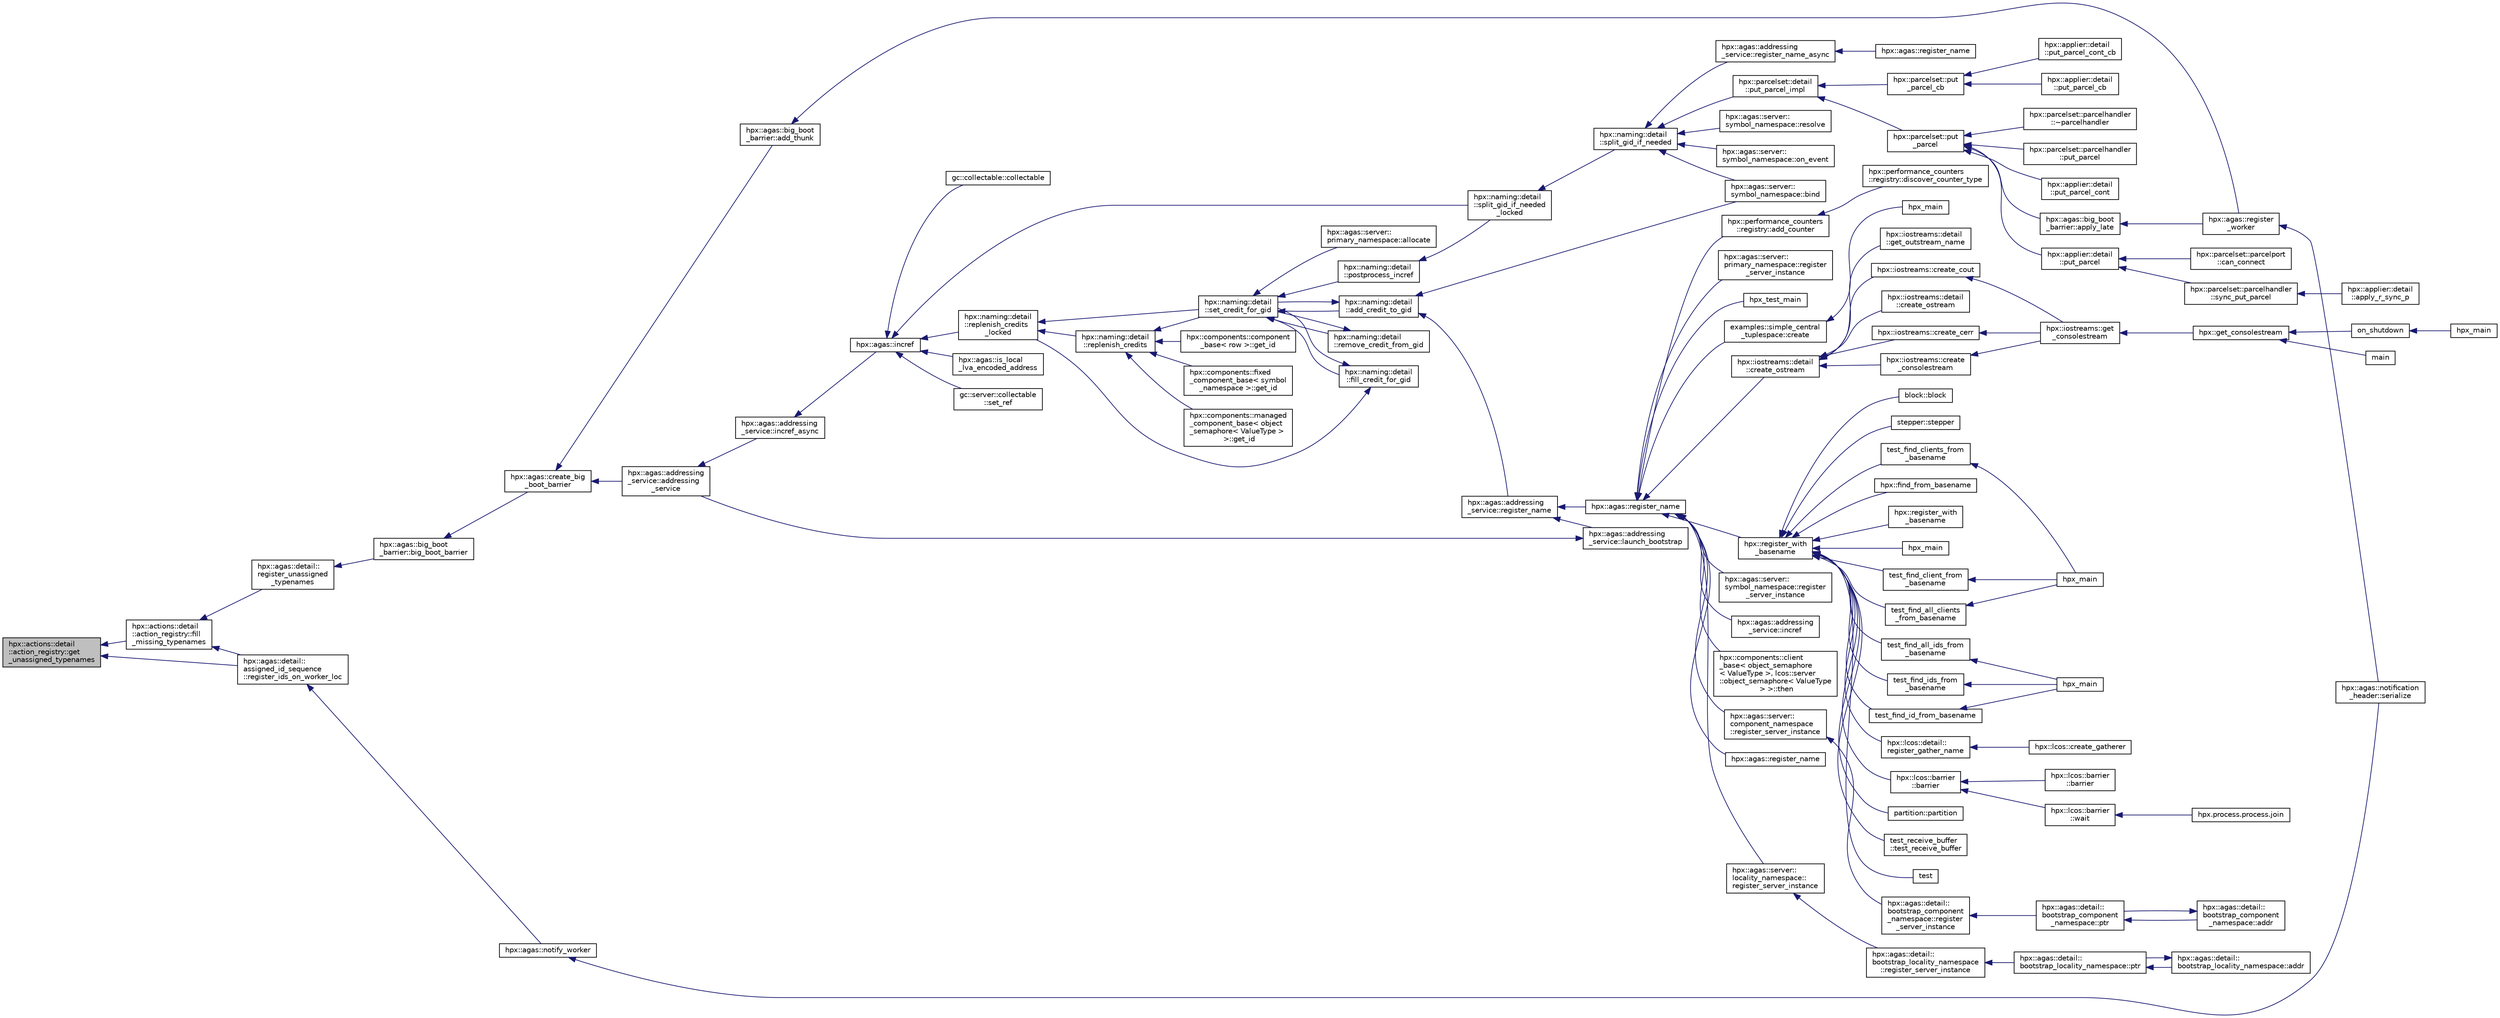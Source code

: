 digraph "hpx::actions::detail::action_registry::get_unassigned_typenames"
{
  edge [fontname="Helvetica",fontsize="10",labelfontname="Helvetica",labelfontsize="10"];
  node [fontname="Helvetica",fontsize="10",shape=record];
  rankdir="LR";
  Node239 [label="hpx::actions::detail\l::action_registry::get\l_unassigned_typenames",height=0.2,width=0.4,color="black", fillcolor="grey75", style="filled", fontcolor="black"];
  Node239 -> Node240 [dir="back",color="midnightblue",fontsize="10",style="solid",fontname="Helvetica"];
  Node240 [label="hpx::actions::detail\l::action_registry::fill\l_missing_typenames",height=0.2,width=0.4,color="black", fillcolor="white", style="filled",URL="$d6/d07/structhpx_1_1actions_1_1detail_1_1action__registry.html#ad0b2659af6636d76d4b39d64eac81e3c"];
  Node240 -> Node241 [dir="back",color="midnightblue",fontsize="10",style="solid",fontname="Helvetica"];
  Node241 [label="hpx::agas::detail::\lregister_unassigned\l_typenames",height=0.2,width=0.4,color="black", fillcolor="white", style="filled",URL="$dd/dd0/namespacehpx_1_1agas_1_1detail.html#a69a4d9fbe321b26f2eeeacaae98c05bb"];
  Node241 -> Node242 [dir="back",color="midnightblue",fontsize="10",style="solid",fontname="Helvetica"];
  Node242 [label="hpx::agas::big_boot\l_barrier::big_boot_barrier",height=0.2,width=0.4,color="black", fillcolor="white", style="filled",URL="$d8/db6/structhpx_1_1agas_1_1big__boot__barrier.html#ab00f39b77e1ae054dddeab796ac49a07"];
  Node242 -> Node243 [dir="back",color="midnightblue",fontsize="10",style="solid",fontname="Helvetica"];
  Node243 [label="hpx::agas::create_big\l_boot_barrier",height=0.2,width=0.4,color="black", fillcolor="white", style="filled",URL="$dc/d54/namespacehpx_1_1agas.html#a272f64deb448ea9613501a5b3458a57f"];
  Node243 -> Node244 [dir="back",color="midnightblue",fontsize="10",style="solid",fontname="Helvetica"];
  Node244 [label="hpx::agas::addressing\l_service::addressing\l_service",height=0.2,width=0.4,color="black", fillcolor="white", style="filled",URL="$db/d58/structhpx_1_1agas_1_1addressing__service.html#a4cd885b12c530009f44f7372c197d54f"];
  Node244 -> Node245 [dir="back",color="midnightblue",fontsize="10",style="solid",fontname="Helvetica"];
  Node245 [label="hpx::agas::addressing\l_service::incref_async",height=0.2,width=0.4,color="black", fillcolor="white", style="filled",URL="$db/d58/structhpx_1_1agas_1_1addressing__service.html#adae9df2634cf648f129f203c3678c1c1",tooltip="Increment the global reference count for the given id. "];
  Node245 -> Node246 [dir="back",color="midnightblue",fontsize="10",style="solid",fontname="Helvetica"];
  Node246 [label="hpx::agas::incref",height=0.2,width=0.4,color="black", fillcolor="white", style="filled",URL="$dc/d54/namespacehpx_1_1agas.html#aad81d2ea721c1a5692e243ef07bf164f"];
  Node246 -> Node247 [dir="back",color="midnightblue",fontsize="10",style="solid",fontname="Helvetica"];
  Node247 [label="hpx::agas::is_local\l_lva_encoded_address",height=0.2,width=0.4,color="black", fillcolor="white", style="filled",URL="$dc/d54/namespacehpx_1_1agas.html#abb5e5584ed3b536ace8e3f58415e24c2"];
  Node246 -> Node248 [dir="back",color="midnightblue",fontsize="10",style="solid",fontname="Helvetica"];
  Node248 [label="gc::server::collectable\l::set_ref",height=0.2,width=0.4,color="black", fillcolor="white", style="filled",URL="$da/d76/structgc_1_1server_1_1collectable.html#a8e123e39f5a85da593dc15b5f872748d"];
  Node246 -> Node249 [dir="back",color="midnightblue",fontsize="10",style="solid",fontname="Helvetica"];
  Node249 [label="gc::collectable::collectable",height=0.2,width=0.4,color="black", fillcolor="white", style="filled",URL="$da/d23/structgc_1_1collectable.html#a9ac791be34891330ff8192ac2ef68c7c"];
  Node246 -> Node250 [dir="back",color="midnightblue",fontsize="10",style="solid",fontname="Helvetica"];
  Node250 [label="hpx::naming::detail\l::split_gid_if_needed\l_locked",height=0.2,width=0.4,color="black", fillcolor="white", style="filled",URL="$d5/d18/namespacehpx_1_1naming_1_1detail.html#a8a41d874bb719f702a76d483293d9d56"];
  Node250 -> Node251 [dir="back",color="midnightblue",fontsize="10",style="solid",fontname="Helvetica"];
  Node251 [label="hpx::naming::detail\l::split_gid_if_needed",height=0.2,width=0.4,color="black", fillcolor="white", style="filled",URL="$d5/d18/namespacehpx_1_1naming_1_1detail.html#a106949fcb9087fb6bdca67d048d6568f"];
  Node251 -> Node252 [dir="back",color="midnightblue",fontsize="10",style="solid",fontname="Helvetica"];
  Node252 [label="hpx::agas::addressing\l_service::register_name_async",height=0.2,width=0.4,color="black", fillcolor="white", style="filled",URL="$db/d58/structhpx_1_1agas_1_1addressing__service.html#adfd0ce835927a3c0396b6fc9e9fbb3cf"];
  Node252 -> Node253 [dir="back",color="midnightblue",fontsize="10",style="solid",fontname="Helvetica"];
  Node253 [label="hpx::agas::register_name",height=0.2,width=0.4,color="black", fillcolor="white", style="filled",URL="$dc/d54/namespacehpx_1_1agas.html#adc43905ef74ad9948375f3948b64fc2f"];
  Node251 -> Node254 [dir="back",color="midnightblue",fontsize="10",style="solid",fontname="Helvetica"];
  Node254 [label="hpx::parcelset::detail\l::put_parcel_impl",height=0.2,width=0.4,color="black", fillcolor="white", style="filled",URL="$dc/d4e/namespacehpx_1_1parcelset_1_1detail.html#a0dfe29365976960c7f5db6388e8ce603"];
  Node254 -> Node255 [dir="back",color="midnightblue",fontsize="10",style="solid",fontname="Helvetica"];
  Node255 [label="hpx::parcelset::put\l_parcel",height=0.2,width=0.4,color="black", fillcolor="white", style="filled",URL="$d4/d41/namespacehpx_1_1parcelset.html#a53a9f5c6cf260dc8d06d194c96182b65"];
  Node255 -> Node256 [dir="back",color="midnightblue",fontsize="10",style="solid",fontname="Helvetica"];
  Node256 [label="hpx::applier::detail\l::put_parcel",height=0.2,width=0.4,color="black", fillcolor="white", style="filled",URL="$d1/d2a/namespacehpx_1_1applier_1_1detail.html#a4d568b8071bb894a09fabfba232c2663"];
  Node256 -> Node257 [dir="back",color="midnightblue",fontsize="10",style="solid",fontname="Helvetica"];
  Node257 [label="hpx::parcelset::parcelhandler\l::sync_put_parcel",height=0.2,width=0.4,color="black", fillcolor="white", style="filled",URL="$d4/d2f/classhpx_1_1parcelset_1_1parcelhandler.html#ad478f8b244ec822fcbcb84aa67b17497"];
  Node257 -> Node258 [dir="back",color="midnightblue",fontsize="10",style="solid",fontname="Helvetica"];
  Node258 [label="hpx::applier::detail\l::apply_r_sync_p",height=0.2,width=0.4,color="black", fillcolor="white", style="filled",URL="$d1/d2a/namespacehpx_1_1applier_1_1detail.html#ab69485311adeb590afa621a4b4be595d"];
  Node256 -> Node259 [dir="back",color="midnightblue",fontsize="10",style="solid",fontname="Helvetica"];
  Node259 [label="hpx::parcelset::parcelport\l::can_connect",height=0.2,width=0.4,color="black", fillcolor="white", style="filled",URL="$d9/d67/classhpx_1_1parcelset_1_1parcelport.html#a68bd6750625124e4de6309e74283a767"];
  Node255 -> Node260 [dir="back",color="midnightblue",fontsize="10",style="solid",fontname="Helvetica"];
  Node260 [label="hpx::applier::detail\l::put_parcel_cont",height=0.2,width=0.4,color="black", fillcolor="white", style="filled",URL="$d1/d2a/namespacehpx_1_1applier_1_1detail.html#aa5119ce6a8f642d2bacf23dc42ade0f9"];
  Node255 -> Node261 [dir="back",color="midnightblue",fontsize="10",style="solid",fontname="Helvetica"];
  Node261 [label="hpx::agas::big_boot\l_barrier::apply_late",height=0.2,width=0.4,color="black", fillcolor="white", style="filled",URL="$d8/db6/structhpx_1_1agas_1_1big__boot__barrier.html#a9148a04a25bea5a37d77b3ff20e1ebfb"];
  Node261 -> Node262 [dir="back",color="midnightblue",fontsize="10",style="solid",fontname="Helvetica"];
  Node262 [label="hpx::agas::register\l_worker",height=0.2,width=0.4,color="black", fillcolor="white", style="filled",URL="$dc/d54/namespacehpx_1_1agas.html#a3c98dc053a97fca0f3f3b5719d9f8336"];
  Node262 -> Node263 [dir="back",color="midnightblue",fontsize="10",style="solid",fontname="Helvetica"];
  Node263 [label="hpx::agas::notification\l_header::serialize",height=0.2,width=0.4,color="black", fillcolor="white", style="filled",URL="$de/dae/structhpx_1_1agas_1_1notification__header.html#aa028cf0e80baf9259523c340c4568634"];
  Node255 -> Node264 [dir="back",color="midnightblue",fontsize="10",style="solid",fontname="Helvetica"];
  Node264 [label="hpx::parcelset::parcelhandler\l::~parcelhandler",height=0.2,width=0.4,color="black", fillcolor="white", style="filled",URL="$d4/d2f/classhpx_1_1parcelset_1_1parcelhandler.html#a938c1c4259b1be845dc0197465969a17"];
  Node255 -> Node265 [dir="back",color="midnightblue",fontsize="10",style="solid",fontname="Helvetica"];
  Node265 [label="hpx::parcelset::parcelhandler\l::put_parcel",height=0.2,width=0.4,color="black", fillcolor="white", style="filled",URL="$d4/d2f/classhpx_1_1parcelset_1_1parcelhandler.html#aad45344f98c3f15456325c7270ae5ade"];
  Node254 -> Node266 [dir="back",color="midnightblue",fontsize="10",style="solid",fontname="Helvetica"];
  Node266 [label="hpx::parcelset::put\l_parcel_cb",height=0.2,width=0.4,color="black", fillcolor="white", style="filled",URL="$d4/d41/namespacehpx_1_1parcelset.html#a44a60f48094a44cbb7f52b7807dc56ff"];
  Node266 -> Node267 [dir="back",color="midnightblue",fontsize="10",style="solid",fontname="Helvetica"];
  Node267 [label="hpx::applier::detail\l::put_parcel_cb",height=0.2,width=0.4,color="black", fillcolor="white", style="filled",URL="$d1/d2a/namespacehpx_1_1applier_1_1detail.html#a96b7471f7a59fa4d3d298e562507c339"];
  Node266 -> Node268 [dir="back",color="midnightblue",fontsize="10",style="solid",fontname="Helvetica"];
  Node268 [label="hpx::applier::detail\l::put_parcel_cont_cb",height=0.2,width=0.4,color="black", fillcolor="white", style="filled",URL="$d1/d2a/namespacehpx_1_1applier_1_1detail.html#acb5d7569cd53998c51e4b48f09d62e83"];
  Node251 -> Node269 [dir="back",color="midnightblue",fontsize="10",style="solid",fontname="Helvetica"];
  Node269 [label="hpx::agas::server::\lsymbol_namespace::bind",height=0.2,width=0.4,color="black", fillcolor="white", style="filled",URL="$dc/da6/structhpx_1_1agas_1_1server_1_1symbol__namespace.html#a229ead0876ac8c5754793a2ca68de559"];
  Node251 -> Node270 [dir="back",color="midnightblue",fontsize="10",style="solid",fontname="Helvetica"];
  Node270 [label="hpx::agas::server::\lsymbol_namespace::resolve",height=0.2,width=0.4,color="black", fillcolor="white", style="filled",URL="$dc/da6/structhpx_1_1agas_1_1server_1_1symbol__namespace.html#aec3fc24e40dc96142eb77537945e92d5"];
  Node251 -> Node271 [dir="back",color="midnightblue",fontsize="10",style="solid",fontname="Helvetica"];
  Node271 [label="hpx::agas::server::\lsymbol_namespace::on_event",height=0.2,width=0.4,color="black", fillcolor="white", style="filled",URL="$dc/da6/structhpx_1_1agas_1_1server_1_1symbol__namespace.html#abbfcf18e8d40612e4fa618a39a2fc492"];
  Node246 -> Node272 [dir="back",color="midnightblue",fontsize="10",style="solid",fontname="Helvetica"];
  Node272 [label="hpx::naming::detail\l::replenish_credits\l_locked",height=0.2,width=0.4,color="black", fillcolor="white", style="filled",URL="$d5/d18/namespacehpx_1_1naming_1_1detail.html#a011ed4fa9a2f4d4319adc54943fa03d6"];
  Node272 -> Node273 [dir="back",color="midnightblue",fontsize="10",style="solid",fontname="Helvetica"];
  Node273 [label="hpx::naming::detail\l::replenish_credits",height=0.2,width=0.4,color="black", fillcolor="white", style="filled",URL="$d5/d18/namespacehpx_1_1naming_1_1detail.html#aab806d937bd01894af129d3d3cbb22f4"];
  Node273 -> Node274 [dir="back",color="midnightblue",fontsize="10",style="solid",fontname="Helvetica"];
  Node274 [label="hpx::components::component\l_base\< row \>::get_id",height=0.2,width=0.4,color="black", fillcolor="white", style="filled",URL="$d2/de6/classhpx_1_1components_1_1component__base.html#a4c8fd93514039bdf01c48d66d82b19cd"];
  Node273 -> Node275 [dir="back",color="midnightblue",fontsize="10",style="solid",fontname="Helvetica"];
  Node275 [label="hpx::components::fixed\l_component_base\< symbol\l_namespace \>::get_id",height=0.2,width=0.4,color="black", fillcolor="white", style="filled",URL="$df/dfd/classhpx_1_1components_1_1fixed__component__base.html#a3066d2c2779a65cd20ce98b87e4dd4c2"];
  Node273 -> Node276 [dir="back",color="midnightblue",fontsize="10",style="solid",fontname="Helvetica"];
  Node276 [label="hpx::components::managed\l_component_base\< object\l_semaphore\< ValueType \>\l \>::get_id",height=0.2,width=0.4,color="black", fillcolor="white", style="filled",URL="$d1/d7b/classhpx_1_1components_1_1managed__component__base.html#ac026850ad861e1da5393943cf5751708"];
  Node273 -> Node277 [dir="back",color="midnightblue",fontsize="10",style="solid",fontname="Helvetica"];
  Node277 [label="hpx::naming::detail\l::set_credit_for_gid",height=0.2,width=0.4,color="black", fillcolor="white", style="filled",URL="$d5/d18/namespacehpx_1_1naming_1_1detail.html#a87703193ff814a4e1c912e98e655ec51"];
  Node277 -> Node278 [dir="back",color="midnightblue",fontsize="10",style="solid",fontname="Helvetica"];
  Node278 [label="hpx::naming::detail\l::postprocess_incref",height=0.2,width=0.4,color="black", fillcolor="white", style="filled",URL="$d5/d18/namespacehpx_1_1naming_1_1detail.html#a9d2708b2b1a4087d64195137b077ef1d"];
  Node278 -> Node250 [dir="back",color="midnightblue",fontsize="10",style="solid",fontname="Helvetica"];
  Node277 -> Node279 [dir="back",color="midnightblue",fontsize="10",style="solid",fontname="Helvetica"];
  Node279 [label="hpx::naming::detail\l::add_credit_to_gid",height=0.2,width=0.4,color="black", fillcolor="white", style="filled",URL="$d5/d18/namespacehpx_1_1naming_1_1detail.html#ab13848a91587535a393be4def980e832"];
  Node279 -> Node280 [dir="back",color="midnightblue",fontsize="10",style="solid",fontname="Helvetica"];
  Node280 [label="hpx::agas::addressing\l_service::register_name",height=0.2,width=0.4,color="black", fillcolor="white", style="filled",URL="$db/d58/structhpx_1_1agas_1_1addressing__service.html#a5929d7fd681a5ed692bfbeaa503fc32d",tooltip="Register a global name with a global address (id) "];
  Node280 -> Node281 [dir="back",color="midnightblue",fontsize="10",style="solid",fontname="Helvetica"];
  Node281 [label="hpx::agas::addressing\l_service::launch_bootstrap",height=0.2,width=0.4,color="black", fillcolor="white", style="filled",URL="$db/d58/structhpx_1_1agas_1_1addressing__service.html#a664380be3597d3ca31677b2ae5800e76"];
  Node281 -> Node244 [dir="back",color="midnightblue",fontsize="10",style="solid",fontname="Helvetica"];
  Node280 -> Node282 [dir="back",color="midnightblue",fontsize="10",style="solid",fontname="Helvetica"];
  Node282 [label="hpx::agas::register_name",height=0.2,width=0.4,color="black", fillcolor="white", style="filled",URL="$dc/d54/namespacehpx_1_1agas.html#a3812793adbf5e7d8c6b468595ac0823f"];
  Node282 -> Node283 [dir="back",color="midnightblue",fontsize="10",style="solid",fontname="Helvetica"];
  Node283 [label="hpx::register_with\l_basename",height=0.2,width=0.4,color="black", fillcolor="white", style="filled",URL="$d8/d83/namespacehpx.html#acf88178dc8c98cb0d7396325b3ccffdd",tooltip="Register the given id using the given base name. "];
  Node283 -> Node284 [dir="back",color="midnightblue",fontsize="10",style="solid",fontname="Helvetica"];
  Node284 [label="stepper::stepper",height=0.2,width=0.4,color="black", fillcolor="white", style="filled",URL="$d0/da6/structstepper.html#a3d3b661e2502d80c80775c190f5585e2"];
  Node283 -> Node285 [dir="back",color="midnightblue",fontsize="10",style="solid",fontname="Helvetica"];
  Node285 [label="hpx::lcos::barrier\l::barrier",height=0.2,width=0.4,color="black", fillcolor="white", style="filled",URL="$d9/dab/classhpx_1_1lcos_1_1barrier.html#ae8e5bad1b2828970404b5d280137d579"];
  Node285 -> Node286 [dir="back",color="midnightblue",fontsize="10",style="solid",fontname="Helvetica"];
  Node286 [label="hpx::lcos::barrier\l::barrier",height=0.2,width=0.4,color="black", fillcolor="white", style="filled",URL="$d9/dab/classhpx_1_1lcos_1_1barrier.html#a8a9fc05508fad7cd1d8014bee0e1d221"];
  Node285 -> Node287 [dir="back",color="midnightblue",fontsize="10",style="solid",fontname="Helvetica"];
  Node287 [label="hpx::lcos::barrier\l::wait",height=0.2,width=0.4,color="black", fillcolor="white", style="filled",URL="$d9/dab/classhpx_1_1lcos_1_1barrier.html#a1fcac5ce49dd1b9800affc8c8b84e4c9"];
  Node287 -> Node288 [dir="back",color="midnightblue",fontsize="10",style="solid",fontname="Helvetica"];
  Node288 [label="hpx.process.process.join",height=0.2,width=0.4,color="black", fillcolor="white", style="filled",URL="$d3/d41/classhpx_1_1process_1_1process.html#acc7ec4687f3bf5ae121ef7b494d991d8"];
  Node283 -> Node289 [dir="back",color="midnightblue",fontsize="10",style="solid",fontname="Helvetica"];
  Node289 [label="hpx::find_from_basename",height=0.2,width=0.4,color="black", fillcolor="white", style="filled",URL="$d8/d83/namespacehpx.html#a02d4c4317d9d663b22c2e47aab0b56df",tooltip="Return registered id from the given base name and sequence number. "];
  Node283 -> Node290 [dir="back",color="midnightblue",fontsize="10",style="solid",fontname="Helvetica"];
  Node290 [label="hpx::register_with\l_basename",height=0.2,width=0.4,color="black", fillcolor="white", style="filled",URL="$d8/d83/namespacehpx.html#a09a6c6ffc84d21df225c3f5730de31d0"];
  Node283 -> Node291 [dir="back",color="midnightblue",fontsize="10",style="solid",fontname="Helvetica"];
  Node291 [label="hpx_main",height=0.2,width=0.4,color="black", fillcolor="white", style="filled",URL="$db/d8d/duplicate__id__registration__1596_8cpp.html#aefd26dd818037509b2241068d57e3e1d"];
  Node283 -> Node292 [dir="back",color="midnightblue",fontsize="10",style="solid",fontname="Helvetica"];
  Node292 [label="test_find_all_clients\l_from_basename",height=0.2,width=0.4,color="black", fillcolor="white", style="filled",URL="$dc/d15/find__clients__from__prefix_8cpp.html#aa57a9747db04f3feb78e2e423232d1f9"];
  Node292 -> Node293 [dir="back",color="midnightblue",fontsize="10",style="solid",fontname="Helvetica"];
  Node293 [label="hpx_main",height=0.2,width=0.4,color="black", fillcolor="white", style="filled",URL="$dc/d15/find__clients__from__prefix_8cpp.html#aefd26dd818037509b2241068d57e3e1d"];
  Node283 -> Node294 [dir="back",color="midnightblue",fontsize="10",style="solid",fontname="Helvetica"];
  Node294 [label="test_find_clients_from\l_basename",height=0.2,width=0.4,color="black", fillcolor="white", style="filled",URL="$dc/d15/find__clients__from__prefix_8cpp.html#a6fef840f56014443521cc99c2d9d781c"];
  Node294 -> Node293 [dir="back",color="midnightblue",fontsize="10",style="solid",fontname="Helvetica"];
  Node283 -> Node295 [dir="back",color="midnightblue",fontsize="10",style="solid",fontname="Helvetica"];
  Node295 [label="test_find_client_from\l_basename",height=0.2,width=0.4,color="black", fillcolor="white", style="filled",URL="$dc/d15/find__clients__from__prefix_8cpp.html#a61a7f45bc9dd018d57ea2230824dab25"];
  Node295 -> Node293 [dir="back",color="midnightblue",fontsize="10",style="solid",fontname="Helvetica"];
  Node283 -> Node296 [dir="back",color="midnightblue",fontsize="10",style="solid",fontname="Helvetica"];
  Node296 [label="test_find_all_ids_from\l_basename",height=0.2,width=0.4,color="black", fillcolor="white", style="filled",URL="$dc/df3/find__ids__from__prefix_8cpp.html#a369302d85871c563e109f575d4c3d29c"];
  Node296 -> Node297 [dir="back",color="midnightblue",fontsize="10",style="solid",fontname="Helvetica"];
  Node297 [label="hpx_main",height=0.2,width=0.4,color="black", fillcolor="white", style="filled",URL="$dc/df3/find__ids__from__prefix_8cpp.html#aefd26dd818037509b2241068d57e3e1d"];
  Node283 -> Node298 [dir="back",color="midnightblue",fontsize="10",style="solid",fontname="Helvetica"];
  Node298 [label="test_find_ids_from\l_basename",height=0.2,width=0.4,color="black", fillcolor="white", style="filled",URL="$dc/df3/find__ids__from__prefix_8cpp.html#a4526a7a41c258e2aedcdabd4ece4f4ba"];
  Node298 -> Node297 [dir="back",color="midnightblue",fontsize="10",style="solid",fontname="Helvetica"];
  Node283 -> Node299 [dir="back",color="midnightblue",fontsize="10",style="solid",fontname="Helvetica"];
  Node299 [label="test_find_id_from_basename",height=0.2,width=0.4,color="black", fillcolor="white", style="filled",URL="$dc/df3/find__ids__from__prefix_8cpp.html#a35b932e250f78d774db87c971e42adce"];
  Node299 -> Node297 [dir="back",color="midnightblue",fontsize="10",style="solid",fontname="Helvetica"];
  Node283 -> Node300 [dir="back",color="midnightblue",fontsize="10",style="solid",fontname="Helvetica"];
  Node300 [label="hpx::lcos::detail::\lregister_gather_name",height=0.2,width=0.4,color="black", fillcolor="white", style="filled",URL="$d4/d6c/namespacehpx_1_1lcos_1_1detail.html#afb3d3eafe04150308d004869a96242b3"];
  Node300 -> Node301 [dir="back",color="midnightblue",fontsize="10",style="solid",fontname="Helvetica"];
  Node301 [label="hpx::lcos::create_gatherer",height=0.2,width=0.4,color="black", fillcolor="white", style="filled",URL="$d2/dc9/namespacehpx_1_1lcos.html#aaa3e2a825ca566eee4e3c0cfc19b5dc3"];
  Node283 -> Node302 [dir="back",color="midnightblue",fontsize="10",style="solid",fontname="Helvetica"];
  Node302 [label="partition::partition",height=0.2,width=0.4,color="black", fillcolor="white", style="filled",URL="$d3/d98/structpartition.html#a949115c70a8ed7802ec756677063507b"];
  Node283 -> Node303 [dir="back",color="midnightblue",fontsize="10",style="solid",fontname="Helvetica"];
  Node303 [label="test_receive_buffer\l::test_receive_buffer",height=0.2,width=0.4,color="black", fillcolor="white", style="filled",URL="$d1/d2e/structtest__receive__buffer.html#a501e8703c3a9d33b23c67cc3782a3052"];
  Node283 -> Node304 [dir="back",color="midnightblue",fontsize="10",style="solid",fontname="Helvetica"];
  Node304 [label="test",height=0.2,width=0.4,color="black", fillcolor="white", style="filled",URL="$db/d95/register__with__basename__1804_8cpp.html#ae1a3968e7947464bee7714f6d43b7002"];
  Node283 -> Node305 [dir="back",color="midnightblue",fontsize="10",style="solid",fontname="Helvetica"];
  Node305 [label="block::block",height=0.2,width=0.4,color="black", fillcolor="white", style="filled",URL="$d1/d7f/structblock.html#ad2fe04030b850ffa3f213c85f848c0c9"];
  Node282 -> Node306 [dir="back",color="midnightblue",fontsize="10",style="solid",fontname="Helvetica"];
  Node306 [label="hpx::agas::addressing\l_service::incref",height=0.2,width=0.4,color="black", fillcolor="white", style="filled",URL="$db/d58/structhpx_1_1agas_1_1addressing__service.html#a77add8ef493b3ff577876bbbde8b2ead"];
  Node282 -> Node307 [dir="back",color="midnightblue",fontsize="10",style="solid",fontname="Helvetica"];
  Node307 [label="hpx::components::client\l_base\< object_semaphore\l\< ValueType \>, lcos::server\l::object_semaphore\< ValueType\l \> \>::then",height=0.2,width=0.4,color="black", fillcolor="white", style="filled",URL="$d9/dad/classhpx_1_1components_1_1client__base.html#a195e205b5917c50455e9eab169045a2f"];
  Node282 -> Node308 [dir="back",color="midnightblue",fontsize="10",style="solid",fontname="Helvetica"];
  Node308 [label="hpx::agas::server::\lcomponent_namespace\l::register_server_instance",height=0.2,width=0.4,color="black", fillcolor="white", style="filled",URL="$d4/dc8/structhpx_1_1agas_1_1server_1_1component__namespace.html#aa114cf679cc56f70c05ab18aff971ecb"];
  Node308 -> Node309 [dir="back",color="midnightblue",fontsize="10",style="solid",fontname="Helvetica"];
  Node309 [label="hpx::agas::detail::\lbootstrap_component\l_namespace::register\l_server_instance",height=0.2,width=0.4,color="black", fillcolor="white", style="filled",URL="$d4/db7/structhpx_1_1agas_1_1detail_1_1bootstrap__component__namespace.html#abbc31dcbeb87361092d40afcfbd456b8"];
  Node309 -> Node310 [dir="back",color="midnightblue",fontsize="10",style="solid",fontname="Helvetica"];
  Node310 [label="hpx::agas::detail::\lbootstrap_component\l_namespace::ptr",height=0.2,width=0.4,color="black", fillcolor="white", style="filled",URL="$d4/db7/structhpx_1_1agas_1_1detail_1_1bootstrap__component__namespace.html#a2ddc1b51e40d6b5c32f7eeba52a7527d"];
  Node310 -> Node311 [dir="back",color="midnightblue",fontsize="10",style="solid",fontname="Helvetica"];
  Node311 [label="hpx::agas::detail::\lbootstrap_component\l_namespace::addr",height=0.2,width=0.4,color="black", fillcolor="white", style="filled",URL="$d4/db7/structhpx_1_1agas_1_1detail_1_1bootstrap__component__namespace.html#a4947343cef580d3a72f9fcb6803a54b1"];
  Node311 -> Node310 [dir="back",color="midnightblue",fontsize="10",style="solid",fontname="Helvetica"];
  Node282 -> Node312 [dir="back",color="midnightblue",fontsize="10",style="solid",fontname="Helvetica"];
  Node312 [label="hpx::agas::register_name",height=0.2,width=0.4,color="black", fillcolor="white", style="filled",URL="$dc/d54/namespacehpx_1_1agas.html#a2430195ce3eb5a044693ffff42ac4124"];
  Node282 -> Node313 [dir="back",color="midnightblue",fontsize="10",style="solid",fontname="Helvetica"];
  Node313 [label="hpx::agas::server::\llocality_namespace::\lregister_server_instance",height=0.2,width=0.4,color="black", fillcolor="white", style="filled",URL="$dc/d72/structhpx_1_1agas_1_1server_1_1locality__namespace.html#af1491746c7368e3824c99bc100f18734"];
  Node313 -> Node314 [dir="back",color="midnightblue",fontsize="10",style="solid",fontname="Helvetica"];
  Node314 [label="hpx::agas::detail::\lbootstrap_locality_namespace\l::register_server_instance",height=0.2,width=0.4,color="black", fillcolor="white", style="filled",URL="$d2/d28/structhpx_1_1agas_1_1detail_1_1bootstrap__locality__namespace.html#ae300573bed5ba4de244854736bc93372"];
  Node314 -> Node315 [dir="back",color="midnightblue",fontsize="10",style="solid",fontname="Helvetica"];
  Node315 [label="hpx::agas::detail::\lbootstrap_locality_namespace::ptr",height=0.2,width=0.4,color="black", fillcolor="white", style="filled",URL="$d2/d28/structhpx_1_1agas_1_1detail_1_1bootstrap__locality__namespace.html#a5d4dcef228d9a8e6040f2e404546a7b8"];
  Node315 -> Node316 [dir="back",color="midnightblue",fontsize="10",style="solid",fontname="Helvetica"];
  Node316 [label="hpx::agas::detail::\lbootstrap_locality_namespace::addr",height=0.2,width=0.4,color="black", fillcolor="white", style="filled",URL="$d2/d28/structhpx_1_1agas_1_1detail_1_1bootstrap__locality__namespace.html#a6a5b1a39f25283d49aae9a42b5c4388a"];
  Node316 -> Node315 [dir="back",color="midnightblue",fontsize="10",style="solid",fontname="Helvetica"];
  Node282 -> Node317 [dir="back",color="midnightblue",fontsize="10",style="solid",fontname="Helvetica"];
  Node317 [label="hpx::agas::server::\lprimary_namespace::register\l_server_instance",height=0.2,width=0.4,color="black", fillcolor="white", style="filled",URL="$d7/d3a/structhpx_1_1agas_1_1server_1_1primary__namespace.html#a8d3a53331e87a1a6a16a53a0f5c5d759"];
  Node282 -> Node318 [dir="back",color="midnightblue",fontsize="10",style="solid",fontname="Helvetica"];
  Node318 [label="hpx_test_main",height=0.2,width=0.4,color="black", fillcolor="white", style="filled",URL="$d9/deb/refcnted__symbol__to__local__object_8cpp.html#a9a1c75cfa4bc8637fb9e22dfdca0891a"];
  Node282 -> Node319 [dir="back",color="midnightblue",fontsize="10",style="solid",fontname="Helvetica"];
  Node319 [label="hpx::performance_counters\l::registry::add_counter",height=0.2,width=0.4,color="black", fillcolor="white", style="filled",URL="$d2/d02/classhpx_1_1performance__counters_1_1registry.html#a161780fff85c669515be3253f0e29fa5",tooltip="Add an existing performance counter instance to the registry. "];
  Node319 -> Node320 [dir="back",color="midnightblue",fontsize="10",style="solid",fontname="Helvetica"];
  Node320 [label="hpx::performance_counters\l::registry::discover_counter_type",height=0.2,width=0.4,color="black", fillcolor="white", style="filled",URL="$d2/d02/classhpx_1_1performance__counters_1_1registry.html#af060ad9ba59fefe302c89bd8e80227d9"];
  Node282 -> Node321 [dir="back",color="midnightblue",fontsize="10",style="solid",fontname="Helvetica"];
  Node321 [label="examples::simple_central\l_tuplespace::create",height=0.2,width=0.4,color="black", fillcolor="white", style="filled",URL="$d5/d1b/classexamples_1_1simple__central__tuplespace.html#a56c807f1fdd13e282e0ab8f45fdcf0b7"];
  Node321 -> Node322 [dir="back",color="midnightblue",fontsize="10",style="solid",fontname="Helvetica"];
  Node322 [label="hpx_main",height=0.2,width=0.4,color="black", fillcolor="white", style="filled",URL="$d1/d7b/simple__central__tuplespace__client_8cpp.html#aefd26dd818037509b2241068d57e3e1d"];
  Node282 -> Node323 [dir="back",color="midnightblue",fontsize="10",style="solid",fontname="Helvetica"];
  Node323 [label="hpx::iostreams::detail\l::create_ostream",height=0.2,width=0.4,color="black", fillcolor="white", style="filled",URL="$de/d26/namespacehpx_1_1iostreams_1_1detail.html#a2532c6c409d765cc96f0f062dd1807ea"];
  Node323 -> Node324 [dir="back",color="midnightblue",fontsize="10",style="solid",fontname="Helvetica"];
  Node324 [label="hpx::iostreams::detail\l::get_outstream_name",height=0.2,width=0.4,color="black", fillcolor="white", style="filled",URL="$de/d26/namespacehpx_1_1iostreams_1_1detail.html#a4e5f42733aacfd1b6f845141cc8bd755"];
  Node323 -> Node325 [dir="back",color="midnightblue",fontsize="10",style="solid",fontname="Helvetica"];
  Node325 [label="hpx::iostreams::detail\l::create_ostream",height=0.2,width=0.4,color="black", fillcolor="white", style="filled",URL="$de/d26/namespacehpx_1_1iostreams_1_1detail.html#a6a1ed0a7709d7cba5b0feb9d3752fb31"];
  Node323 -> Node326 [dir="back",color="midnightblue",fontsize="10",style="solid",fontname="Helvetica"];
  Node326 [label="hpx::iostreams::create_cout",height=0.2,width=0.4,color="black", fillcolor="white", style="filled",URL="$dd/d1d/namespacehpx_1_1iostreams.html#a9a178fadf70f9b3c6f74274409a7bc69"];
  Node326 -> Node327 [dir="back",color="midnightblue",fontsize="10",style="solid",fontname="Helvetica"];
  Node327 [label="hpx::iostreams::get\l_consolestream",height=0.2,width=0.4,color="black", fillcolor="white", style="filled",URL="$dd/d1d/namespacehpx_1_1iostreams.html#ac4a2ed792a4f5bdcb286ba83f5cd261d"];
  Node327 -> Node328 [dir="back",color="midnightblue",fontsize="10",style="solid",fontname="Helvetica"];
  Node328 [label="hpx::get_consolestream",height=0.2,width=0.4,color="black", fillcolor="white", style="filled",URL="$d8/d83/namespacehpx.html#af305e0b2731f998440d87c7500187a11"];
  Node328 -> Node329 [dir="back",color="midnightblue",fontsize="10",style="solid",fontname="Helvetica"];
  Node329 [label="main",height=0.2,width=0.4,color="black", fillcolor="white", style="filled",URL="$db/dd0/lost__output__2236_8cpp.html#a3c04138a5bfe5d72780bb7e82a18e627"];
  Node328 -> Node330 [dir="back",color="midnightblue",fontsize="10",style="solid",fontname="Helvetica"];
  Node330 [label="on_shutdown",height=0.2,width=0.4,color="black", fillcolor="white", style="filled",URL="$de/d67/no__output__1173_8cpp.html#ada3655c097ed162539aadedb0de3673b"];
  Node330 -> Node331 [dir="back",color="midnightblue",fontsize="10",style="solid",fontname="Helvetica"];
  Node331 [label="hpx_main",height=0.2,width=0.4,color="black", fillcolor="white", style="filled",URL="$de/d67/no__output__1173_8cpp.html#a4ca51ec94fa82421fc621b58eef7b01c"];
  Node323 -> Node332 [dir="back",color="midnightblue",fontsize="10",style="solid",fontname="Helvetica"];
  Node332 [label="hpx::iostreams::create_cerr",height=0.2,width=0.4,color="black", fillcolor="white", style="filled",URL="$dd/d1d/namespacehpx_1_1iostreams.html#aecf4f2ddc53a24fe917ce7cca0bda378"];
  Node332 -> Node327 [dir="back",color="midnightblue",fontsize="10",style="solid",fontname="Helvetica"];
  Node323 -> Node333 [dir="back",color="midnightblue",fontsize="10",style="solid",fontname="Helvetica"];
  Node333 [label="hpx::iostreams::create\l_consolestream",height=0.2,width=0.4,color="black", fillcolor="white", style="filled",URL="$dd/d1d/namespacehpx_1_1iostreams.html#ade2ebf54e04b80ddcf3c31dd0bad5ece"];
  Node333 -> Node327 [dir="back",color="midnightblue",fontsize="10",style="solid",fontname="Helvetica"];
  Node282 -> Node334 [dir="back",color="midnightblue",fontsize="10",style="solid",fontname="Helvetica"];
  Node334 [label="hpx::agas::server::\lsymbol_namespace::register\l_server_instance",height=0.2,width=0.4,color="black", fillcolor="white", style="filled",URL="$dc/da6/structhpx_1_1agas_1_1server_1_1symbol__namespace.html#ac7de45f2a45cfccf925b88563f61efb0"];
  Node279 -> Node277 [dir="back",color="midnightblue",fontsize="10",style="solid",fontname="Helvetica"];
  Node279 -> Node269 [dir="back",color="midnightblue",fontsize="10",style="solid",fontname="Helvetica"];
  Node277 -> Node335 [dir="back",color="midnightblue",fontsize="10",style="solid",fontname="Helvetica"];
  Node335 [label="hpx::naming::detail\l::remove_credit_from_gid",height=0.2,width=0.4,color="black", fillcolor="white", style="filled",URL="$d5/d18/namespacehpx_1_1naming_1_1detail.html#a3ccb4b028c2c757c0fabdfe58ac07e47"];
  Node335 -> Node277 [dir="back",color="midnightblue",fontsize="10",style="solid",fontname="Helvetica"];
  Node277 -> Node336 [dir="back",color="midnightblue",fontsize="10",style="solid",fontname="Helvetica"];
  Node336 [label="hpx::naming::detail\l::fill_credit_for_gid",height=0.2,width=0.4,color="black", fillcolor="white", style="filled",URL="$d5/d18/namespacehpx_1_1naming_1_1detail.html#a3ec890e6a5b5c8fbd21b11dfe7e50352"];
  Node336 -> Node272 [dir="back",color="midnightblue",fontsize="10",style="solid",fontname="Helvetica"];
  Node336 -> Node277 [dir="back",color="midnightblue",fontsize="10",style="solid",fontname="Helvetica"];
  Node277 -> Node337 [dir="back",color="midnightblue",fontsize="10",style="solid",fontname="Helvetica"];
  Node337 [label="hpx::agas::server::\lprimary_namespace::allocate",height=0.2,width=0.4,color="black", fillcolor="white", style="filled",URL="$d7/d3a/structhpx_1_1agas_1_1server_1_1primary__namespace.html#a87560fb730ac846b91fc7287dc4e247b"];
  Node272 -> Node277 [dir="back",color="midnightblue",fontsize="10",style="solid",fontname="Helvetica"];
  Node243 -> Node338 [dir="back",color="midnightblue",fontsize="10",style="solid",fontname="Helvetica"];
  Node338 [label="hpx::agas::big_boot\l_barrier::add_thunk",height=0.2,width=0.4,color="black", fillcolor="white", style="filled",URL="$d8/db6/structhpx_1_1agas_1_1big__boot__barrier.html#a4f0a3fbaed50482d5fba106e49c0d1af"];
  Node338 -> Node262 [dir="back",color="midnightblue",fontsize="10",style="solid",fontname="Helvetica"];
  Node240 -> Node339 [dir="back",color="midnightblue",fontsize="10",style="solid",fontname="Helvetica"];
  Node339 [label="hpx::agas::detail::\lassigned_id_sequence\l::register_ids_on_worker_loc",height=0.2,width=0.4,color="black", fillcolor="white", style="filled",URL="$dd/d18/structhpx_1_1agas_1_1detail_1_1assigned__id__sequence.html#a35eae836c4f5b4b971e74572c990c689"];
  Node339 -> Node340 [dir="back",color="midnightblue",fontsize="10",style="solid",fontname="Helvetica"];
  Node340 [label="hpx::agas::notify_worker",height=0.2,width=0.4,color="black", fillcolor="white", style="filled",URL="$dc/d54/namespacehpx_1_1agas.html#a9bf88ab8d54a369fb9ed0fd3157ef1e8"];
  Node340 -> Node263 [dir="back",color="midnightblue",fontsize="10",style="solid",fontname="Helvetica"];
  Node239 -> Node339 [dir="back",color="midnightblue",fontsize="10",style="solid",fontname="Helvetica"];
}
